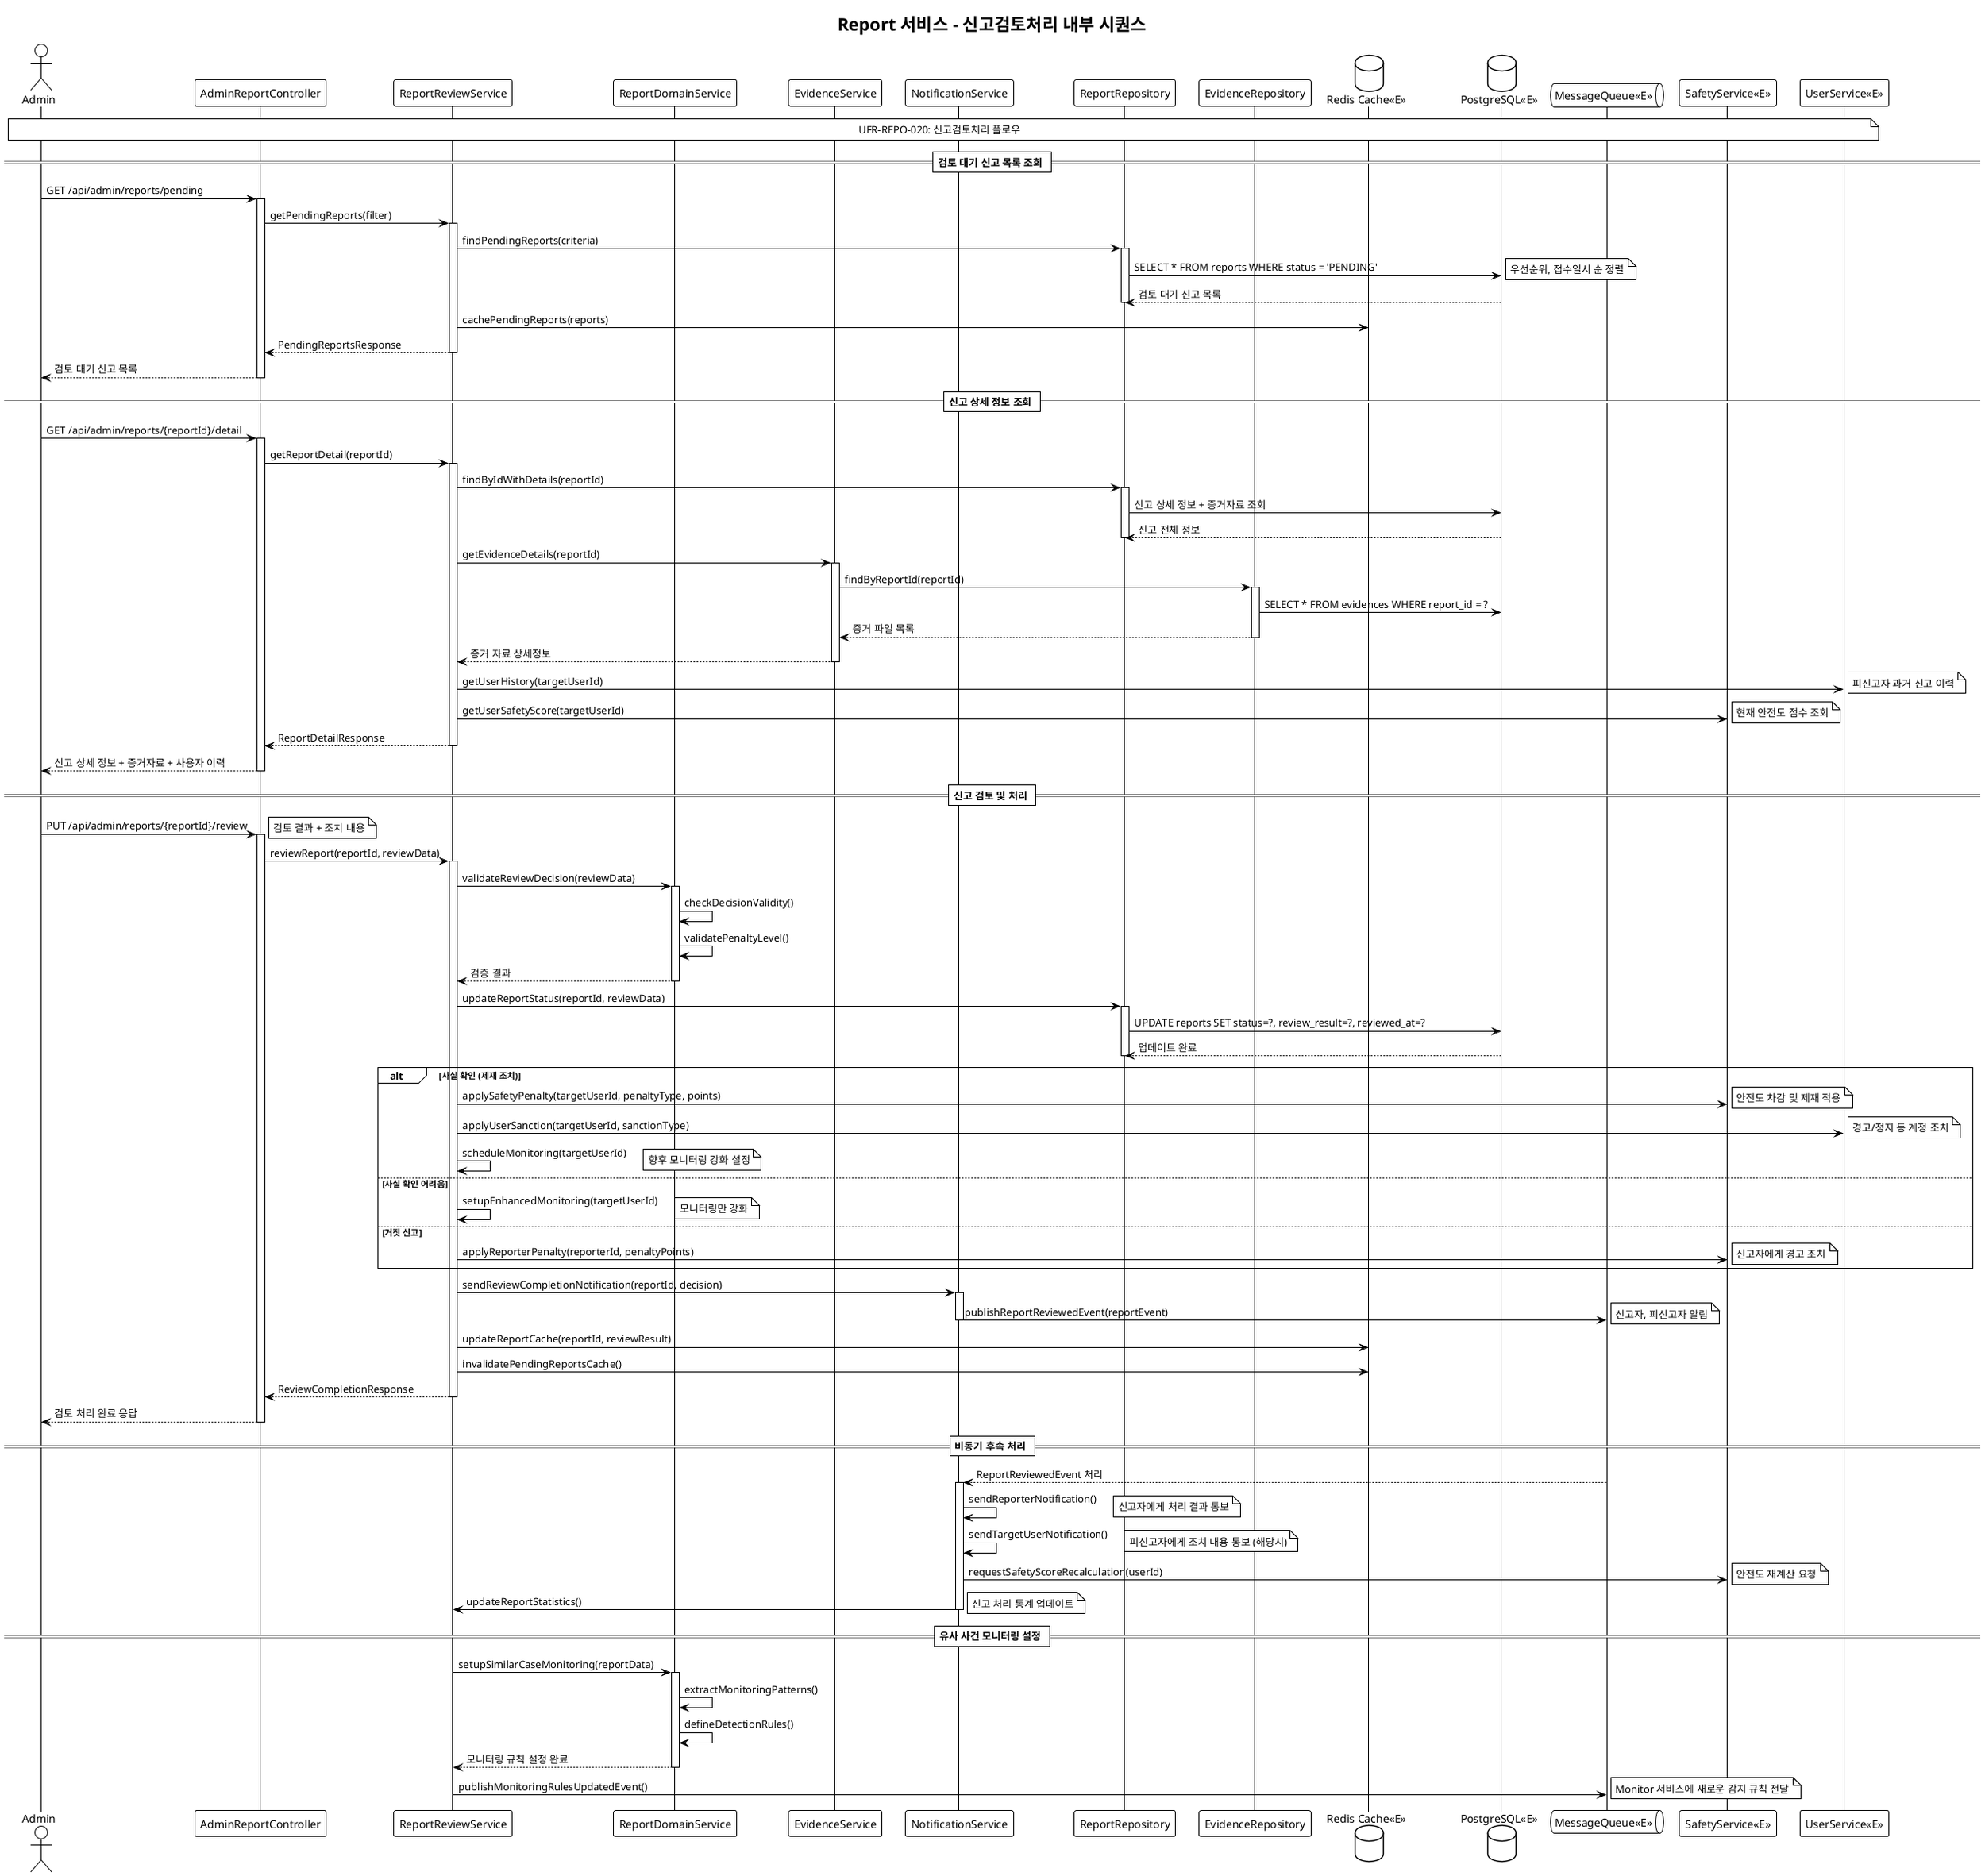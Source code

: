 @startuml
!theme mono

title Report 서비스 - 신고검토처리 내부 시퀀스

actor "Admin" as admin
participant "AdminReportController" as ctrl
participant "ReportReviewService" as service
participant "ReportDomainService" as domain
participant "EvidenceService" as evidence
participant "NotificationService" as notification
participant "ReportRepository" as repo
participant "EvidenceRepository" as evidenceRepo
database "Redis Cache<<E>>" as cache
database "PostgreSQL<<E>>" as db
queue "MessageQueue<<E>>" as mq
participant "SafetyService<<E>>" as safety
participant "UserService<<E>>" as user

note over admin, user: UFR-REPO-020: 신고검토처리 플로우

== 검토 대기 신고 목록 조회 ==
admin -> ctrl : GET /api/admin/reports/pending
activate ctrl
ctrl -> service : getPendingReports(filter)
activate service
service -> repo : findPendingReports(criteria)
activate repo
repo -> db : SELECT * FROM reports WHERE status = 'PENDING'
note right : 우선순위, 접수일시 순 정렬
db --> repo : 검토 대기 신고 목록
deactivate repo
service -> cache : cachePendingReports(reports)
service --> ctrl : PendingReportsResponse
deactivate service
ctrl --> admin : 검토 대기 신고 목록
deactivate ctrl

== 신고 상세 정보 조회 ==
admin -> ctrl : GET /api/admin/reports/{reportId}/detail
activate ctrl
ctrl -> service : getReportDetail(reportId)
activate service

' 신고 기본 정보 조회
service -> repo : findByIdWithDetails(reportId)
activate repo
repo -> db : 신고 상세 정보 + 증거자료 조회
db --> repo : 신고 전체 정보
deactivate repo

' 증거 자료 정보 조회
service -> evidence : getEvidenceDetails(reportId)
activate evidence
evidence -> evidenceRepo : findByReportId(reportId)
activate evidenceRepo
evidenceRepo -> db : SELECT * FROM evidences WHERE report_id = ?
evidenceRepo --> evidence : 증거 파일 목록
deactivate evidenceRepo
evidence --> service : 증거 자료 상세정보
deactivate evidence

' 피신고자 이력 조회
service -> user : getUserHistory(targetUserId)
note right : 피신고자 과거 신고 이력
service -> safety : getUserSafetyScore(targetUserId)
note right : 현재 안전도 점수 조회

service --> ctrl : ReportDetailResponse
deactivate service
ctrl --> admin : 신고 상세 정보 + 증거자료 + 사용자 이력
deactivate ctrl

== 신고 검토 및 처리 ==
admin -> ctrl : PUT /api/admin/reports/{reportId}/review
note right : 검토 결과 + 조치 내용
activate ctrl

ctrl -> service : reviewReport(reportId, reviewData)
activate service

' 검토 데이터 검증
service -> domain : validateReviewDecision(reviewData)
activate domain
domain -> domain : checkDecisionValidity()
domain -> domain : validatePenaltyLevel()
domain --> service : 검증 결과
deactivate domain

' 검토 결과 저장
service -> repo : updateReportStatus(reportId, reviewData)
activate repo
repo -> db : UPDATE reports SET status=?, review_result=?, reviewed_at=?
db --> repo : 업데이트 완료
deactivate repo

' 조치 유형별 처리
alt 사실 확인 (제재 조치)
    service -> safety : applySafetyPenalty(targetUserId, penaltyType, points)
    note right : 안전도 차감 및 제재 적용

    service -> user : applyUserSanction(targetUserId, sanctionType)
    note right : 경고/정지 등 계정 조치

    service -> service : scheduleMonitoring(targetUserId)
    note right : 향후 모니터링 강화 설정

else 사실 확인 어려움
    service -> service : setupEnhancedMonitoring(targetUserId)
    note right : 모니터링만 강화

else 거짓 신고
    service -> safety : applyReporterPenalty(reporterId, penaltyPoints)
    note right : 신고자에게 경고 조치
end

' 처리 결과 알림
service -> notification : sendReviewCompletionNotification(reportId, decision)
activate notification
notification -> mq : publishReportReviewedEvent(reportEvent)
note right : 신고자, 피신고자 알림
deactivate notification

' 캐시 업데이트
service -> cache : updateReportCache(reportId, reviewResult)
service -> cache : invalidatePendingReportsCache()

service --> ctrl : ReviewCompletionResponse
deactivate service
ctrl --> admin : 검토 처리 완료 응답
deactivate ctrl

== 비동기 후속 처리 ==
mq --> notification : ReportReviewedEvent 처리
activate notification

' 당사자들에게 결과 통보
notification -> notification : sendReporterNotification()
note right : 신고자에게 처리 결과 통보

notification -> notification : sendTargetUserNotification()
note right : 피신고자에게 조치 내용 통보 (해당시)

' 관련 서비스 업데이트
notification -> safety : requestSafetyScoreRecalculation(userId)
note right : 안전도 재계산 요청

notification -> service : updateReportStatistics()
note right : 신고 처리 통계 업데이트

deactivate notification

== 유사 사건 모니터링 설정 ==
service -> domain : setupSimilarCaseMonitoring(reportData)
activate domain
domain -> domain : extractMonitoringPatterns()
domain -> domain : defineDetectionRules()
domain --> service : 모니터링 규칙 설정 완료
deactivate domain

service -> mq : publishMonitoringRulesUpdatedEvent()
note right : Monitor 서비스에 새로운 감지 규칙 전달

@enduml